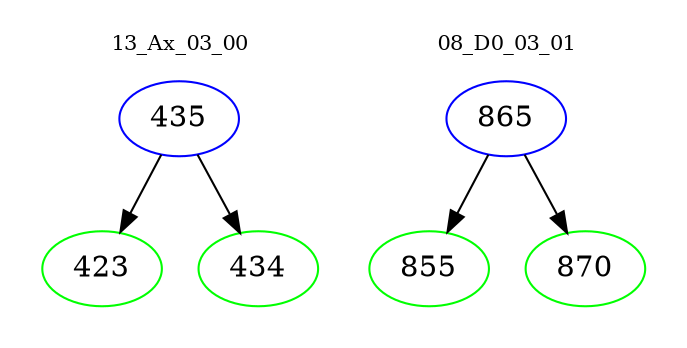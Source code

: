 digraph{
subgraph cluster_0 {
color = white
label = "13_Ax_03_00";
fontsize=10;
T0_435 [label="435", color="blue"]
T0_435 -> T0_423 [color="black"]
T0_423 [label="423", color="green"]
T0_435 -> T0_434 [color="black"]
T0_434 [label="434", color="green"]
}
subgraph cluster_1 {
color = white
label = "08_D0_03_01";
fontsize=10;
T1_865 [label="865", color="blue"]
T1_865 -> T1_855 [color="black"]
T1_855 [label="855", color="green"]
T1_865 -> T1_870 [color="black"]
T1_870 [label="870", color="green"]
}
}
